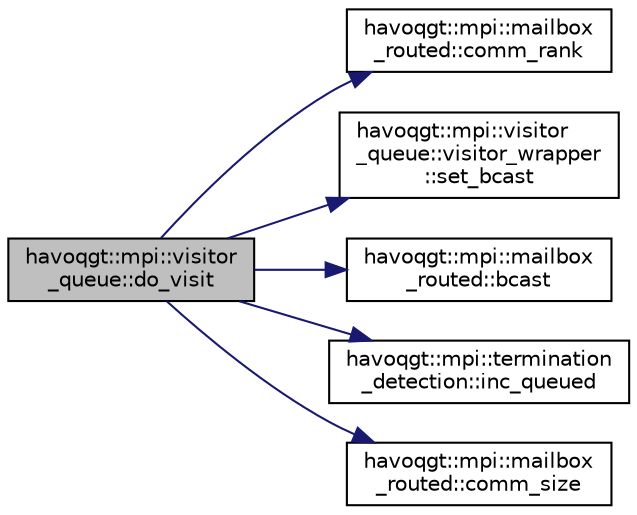 digraph "havoqgt::mpi::visitor_queue::do_visit"
{
  edge [fontname="Helvetica",fontsize="10",labelfontname="Helvetica",labelfontsize="10"];
  node [fontname="Helvetica",fontsize="10",shape=record];
  rankdir="LR";
  Node1 [label="havoqgt::mpi::visitor\l_queue::do_visit",height=0.2,width=0.4,color="black", fillcolor="grey75", style="filled", fontcolor="black"];
  Node1 -> Node2 [color="midnightblue",fontsize="10",style="solid",fontname="Helvetica"];
  Node2 [label="havoqgt::mpi::mailbox\l_routed::comm_rank",height=0.2,width=0.4,color="black", fillcolor="white", style="filled",URL="$classhavoqgt_1_1mpi_1_1mailbox__routed.html#a6d86bbb3945e3245a15e01e42ded4aa5"];
  Node1 -> Node3 [color="midnightblue",fontsize="10",style="solid",fontname="Helvetica"];
  Node3 [label="havoqgt::mpi::visitor\l_queue::visitor_wrapper\l::set_bcast",height=0.2,width=0.4,color="black", fillcolor="white", style="filled",URL="$structhavoqgt_1_1mpi_1_1visitor__queue_1_1visitor__wrapper.html#af5107d85335e96ab6349a92e582ed77d"];
  Node1 -> Node4 [color="midnightblue",fontsize="10",style="solid",fontname="Helvetica"];
  Node4 [label="havoqgt::mpi::mailbox\l_routed::bcast",height=0.2,width=0.4,color="black", fillcolor="white", style="filled",URL="$classhavoqgt_1_1mpi_1_1mailbox__routed.html#acd518502180a3da6f351d61bc47efdd9"];
  Node1 -> Node5 [color="midnightblue",fontsize="10",style="solid",fontname="Helvetica"];
  Node5 [label="havoqgt::mpi::termination\l_detection::inc_queued",height=0.2,width=0.4,color="black", fillcolor="white", style="filled",URL="$classhavoqgt_1_1mpi_1_1termination__detection.html#a5e6141d81d9cf6c7def72f50bab50bb1"];
  Node1 -> Node6 [color="midnightblue",fontsize="10",style="solid",fontname="Helvetica"];
  Node6 [label="havoqgt::mpi::mailbox\l_routed::comm_size",height=0.2,width=0.4,color="black", fillcolor="white", style="filled",URL="$classhavoqgt_1_1mpi_1_1mailbox__routed.html#a03a3800c110c3de5c72c2fb732c43717"];
}
